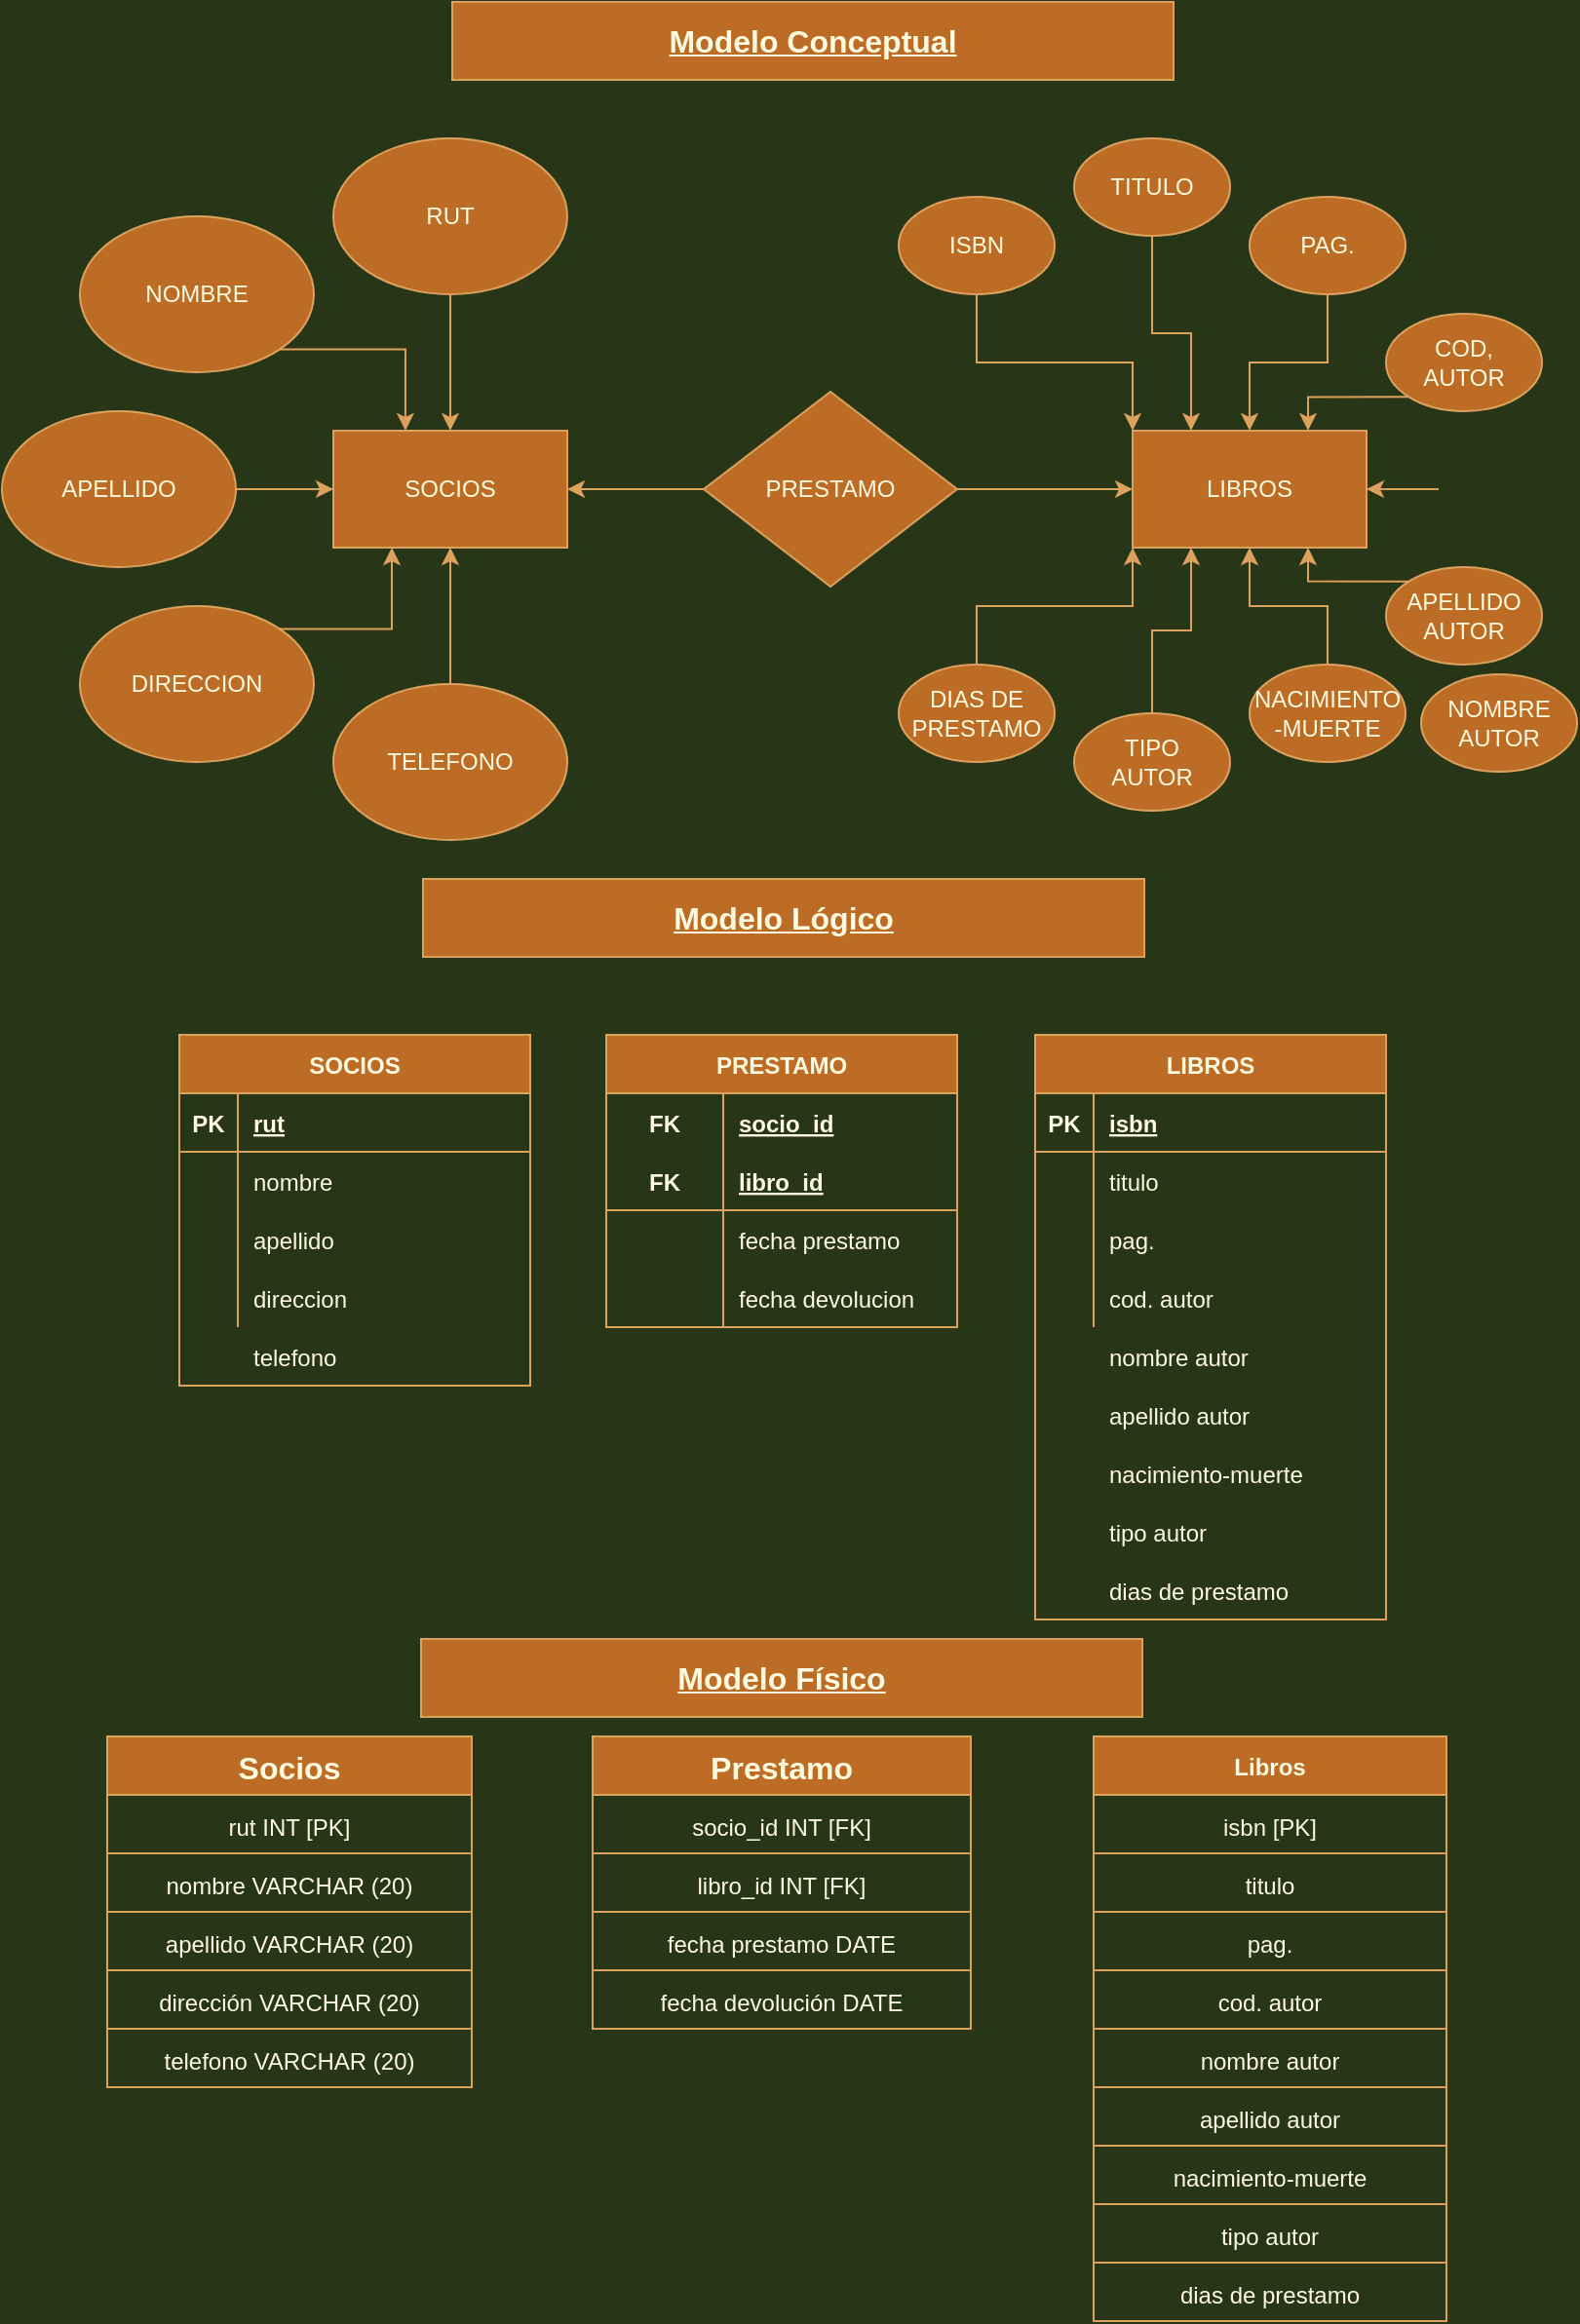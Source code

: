 <mxfile version="15.8.3" type="github">
  <diagram id="FJtjdhcb9I0YTukmpdqE" name="Page-1">
    <mxGraphModel dx="1422" dy="762" grid="1" gridSize="10" guides="1" tooltips="1" connect="1" arrows="1" fold="1" page="1" pageScale="1" pageWidth="827" pageHeight="1169" background="#283618" math="0" shadow="0">
      <root>
        <mxCell id="0" />
        <mxCell id="1" parent="0" />
        <mxCell id="qmQzREKrK3I-n9Kcykth-1" value="SOCIOS" style="rounded=0;whiteSpace=wrap;html=1;fillColor=#BC6C25;strokeColor=#DDA15E;fontColor=#FEFAE0;" parent="1" vertex="1">
          <mxGeometry x="189" y="230" width="120" height="60" as="geometry" />
        </mxCell>
        <mxCell id="qmQzREKrK3I-n9Kcykth-2" value="LIBROS" style="rounded=0;whiteSpace=wrap;html=1;fillColor=#BC6C25;strokeColor=#DDA15E;fontColor=#FEFAE0;" parent="1" vertex="1">
          <mxGeometry x="599" y="230" width="120" height="60" as="geometry" />
        </mxCell>
        <mxCell id="qmQzREKrK3I-n9Kcykth-11" value="" style="edgeStyle=orthogonalEdgeStyle;rounded=0;orthogonalLoop=1;jettySize=auto;html=1;strokeColor=#DDA15E;fontColor=#FEFAE0;labelBackgroundColor=#283618;" parent="1" source="qmQzREKrK3I-n9Kcykth-6" target="qmQzREKrK3I-n9Kcykth-1" edge="1">
          <mxGeometry relative="1" as="geometry" />
        </mxCell>
        <mxCell id="qmQzREKrK3I-n9Kcykth-6" value="RUT" style="ellipse;whiteSpace=wrap;html=1;fillColor=#BC6C25;strokeColor=#DDA15E;fontColor=#FEFAE0;" parent="1" vertex="1">
          <mxGeometry x="189" y="80" width="120" height="80" as="geometry" />
        </mxCell>
        <mxCell id="qmQzREKrK3I-n9Kcykth-21" style="edgeStyle=orthogonalEdgeStyle;rounded=0;orthogonalLoop=1;jettySize=auto;html=1;exitX=1;exitY=1;exitDx=0;exitDy=0;entryX=0.308;entryY=0;entryDx=0;entryDy=0;entryPerimeter=0;strokeColor=#DDA15E;fontColor=#FEFAE0;labelBackgroundColor=#283618;" parent="1" source="qmQzREKrK3I-n9Kcykth-7" target="qmQzREKrK3I-n9Kcykth-1" edge="1">
          <mxGeometry relative="1" as="geometry" />
        </mxCell>
        <mxCell id="qmQzREKrK3I-n9Kcykth-7" value="NOMBRE" style="ellipse;whiteSpace=wrap;html=1;fillColor=#BC6C25;strokeColor=#DDA15E;fontColor=#FEFAE0;" parent="1" vertex="1">
          <mxGeometry x="59" y="120" width="120" height="80" as="geometry" />
        </mxCell>
        <mxCell id="qmQzREKrK3I-n9Kcykth-12" value="" style="edgeStyle=orthogonalEdgeStyle;rounded=0;orthogonalLoop=1;jettySize=auto;html=1;strokeColor=#DDA15E;fontColor=#FEFAE0;labelBackgroundColor=#283618;" parent="1" source="qmQzREKrK3I-n9Kcykth-8" target="qmQzREKrK3I-n9Kcykth-1" edge="1">
          <mxGeometry relative="1" as="geometry" />
        </mxCell>
        <mxCell id="qmQzREKrK3I-n9Kcykth-8" value="APELLIDO" style="ellipse;whiteSpace=wrap;html=1;fillColor=#BC6C25;strokeColor=#DDA15E;fontColor=#FEFAE0;" parent="1" vertex="1">
          <mxGeometry x="19" y="220" width="120" height="80" as="geometry" />
        </mxCell>
        <mxCell id="qmQzREKrK3I-n9Kcykth-20" style="edgeStyle=orthogonalEdgeStyle;rounded=0;orthogonalLoop=1;jettySize=auto;html=1;exitX=0;exitY=1;exitDx=0;exitDy=0;entryX=0.25;entryY=1;entryDx=0;entryDy=0;strokeColor=#DDA15E;fontColor=#FEFAE0;labelBackgroundColor=#283618;" parent="1" source="qmQzREKrK3I-n9Kcykth-9" target="qmQzREKrK3I-n9Kcykth-1" edge="1">
          <mxGeometry relative="1" as="geometry" />
        </mxCell>
        <mxCell id="qmQzREKrK3I-n9Kcykth-9" value="DIRECCION" style="ellipse;whiteSpace=wrap;html=1;direction=west;fillColor=#BC6C25;strokeColor=#DDA15E;fontColor=#FEFAE0;" parent="1" vertex="1">
          <mxGeometry x="59" y="320" width="120" height="80" as="geometry" />
        </mxCell>
        <mxCell id="qmQzREKrK3I-n9Kcykth-13" value="" style="edgeStyle=orthogonalEdgeStyle;rounded=0;orthogonalLoop=1;jettySize=auto;html=1;strokeColor=#DDA15E;fontColor=#FEFAE0;labelBackgroundColor=#283618;" parent="1" source="qmQzREKrK3I-n9Kcykth-10" target="qmQzREKrK3I-n9Kcykth-1" edge="1">
          <mxGeometry relative="1" as="geometry" />
        </mxCell>
        <mxCell id="qmQzREKrK3I-n9Kcykth-10" value="TELEFONO" style="ellipse;whiteSpace=wrap;html=1;fillColor=#BC6C25;strokeColor=#DDA15E;fontColor=#FEFAE0;" parent="1" vertex="1">
          <mxGeometry x="189" y="360" width="120" height="80" as="geometry" />
        </mxCell>
        <mxCell id="qmQzREKrK3I-n9Kcykth-34" style="edgeStyle=orthogonalEdgeStyle;rounded=0;orthogonalLoop=1;jettySize=auto;html=1;startArrow=none;strokeColor=#DDA15E;fontColor=#FEFAE0;labelBackgroundColor=#283618;" parent="1" edge="1">
          <mxGeometry relative="1" as="geometry">
            <mxPoint x="379" y="260" as="sourcePoint" />
            <mxPoint x="309" y="260" as="targetPoint" />
          </mxGeometry>
        </mxCell>
        <mxCell id="qmQzREKrK3I-n9Kcykth-35" style="edgeStyle=orthogonalEdgeStyle;rounded=0;orthogonalLoop=1;jettySize=auto;html=1;exitX=1;exitY=0.5;exitDx=0;exitDy=0;entryX=0;entryY=0.5;entryDx=0;entryDy=0;strokeColor=#DDA15E;fontColor=#FEFAE0;labelBackgroundColor=#283618;" parent="1" source="qmQzREKrK3I-n9Kcykth-22" target="qmQzREKrK3I-n9Kcykth-2" edge="1">
          <mxGeometry relative="1" as="geometry" />
        </mxCell>
        <mxCell id="qmQzREKrK3I-n9Kcykth-22" value="&lt;span&gt;PRESTAMO&lt;/span&gt;" style="rhombus;whiteSpace=wrap;html=1;fillColor=#BC6C25;strokeColor=#DDA15E;fontColor=#FEFAE0;" parent="1" vertex="1">
          <mxGeometry x="379" y="210" width="130" height="100" as="geometry" />
        </mxCell>
        <mxCell id="qmQzREKrK3I-n9Kcykth-36" style="edgeStyle=orthogonalEdgeStyle;rounded=0;orthogonalLoop=1;jettySize=auto;html=1;exitX=0.5;exitY=1;exitDx=0;exitDy=0;entryX=0;entryY=0;entryDx=0;entryDy=0;strokeColor=#DDA15E;fontColor=#FEFAE0;labelBackgroundColor=#283618;" parent="1" source="qmQzREKrK3I-n9Kcykth-23" target="qmQzREKrK3I-n9Kcykth-2" edge="1">
          <mxGeometry relative="1" as="geometry" />
        </mxCell>
        <mxCell id="qmQzREKrK3I-n9Kcykth-23" value="ISBN" style="ellipse;whiteSpace=wrap;html=1;fillColor=#BC6C25;strokeColor=#DDA15E;fontColor=#FEFAE0;" parent="1" vertex="1">
          <mxGeometry x="479" y="110" width="80" height="50" as="geometry" />
        </mxCell>
        <mxCell id="qmQzREKrK3I-n9Kcykth-37" style="edgeStyle=orthogonalEdgeStyle;rounded=0;orthogonalLoop=1;jettySize=auto;html=1;exitX=0.5;exitY=1;exitDx=0;exitDy=0;entryX=0.25;entryY=0;entryDx=0;entryDy=0;strokeColor=#DDA15E;fontColor=#FEFAE0;labelBackgroundColor=#283618;" parent="1" source="qmQzREKrK3I-n9Kcykth-24" target="qmQzREKrK3I-n9Kcykth-2" edge="1">
          <mxGeometry relative="1" as="geometry" />
        </mxCell>
        <mxCell id="qmQzREKrK3I-n9Kcykth-24" value="TITULO" style="ellipse;whiteSpace=wrap;html=1;fillColor=#BC6C25;strokeColor=#DDA15E;fontColor=#FEFAE0;" parent="1" vertex="1">
          <mxGeometry x="569" y="80" width="80" height="50" as="geometry" />
        </mxCell>
        <mxCell id="qmQzREKrK3I-n9Kcykth-38" style="edgeStyle=orthogonalEdgeStyle;rounded=0;orthogonalLoop=1;jettySize=auto;html=1;exitX=0.5;exitY=1;exitDx=0;exitDy=0;entryX=0.5;entryY=0;entryDx=0;entryDy=0;strokeColor=#DDA15E;fontColor=#FEFAE0;labelBackgroundColor=#283618;" parent="1" source="qmQzREKrK3I-n9Kcykth-26" target="qmQzREKrK3I-n9Kcykth-2" edge="1">
          <mxGeometry relative="1" as="geometry" />
        </mxCell>
        <mxCell id="qmQzREKrK3I-n9Kcykth-26" value="PAG." style="ellipse;whiteSpace=wrap;html=1;fillColor=#BC6C25;strokeColor=#DDA15E;fontColor=#FEFAE0;" parent="1" vertex="1">
          <mxGeometry x="659" y="110" width="80" height="50" as="geometry" />
        </mxCell>
        <mxCell id="qmQzREKrK3I-n9Kcykth-39" style="edgeStyle=orthogonalEdgeStyle;rounded=0;orthogonalLoop=1;jettySize=auto;html=1;exitX=0;exitY=1;exitDx=0;exitDy=0;entryX=0.75;entryY=0;entryDx=0;entryDy=0;strokeColor=#DDA15E;fontColor=#FEFAE0;labelBackgroundColor=#283618;" parent="1" source="qmQzREKrK3I-n9Kcykth-27" target="qmQzREKrK3I-n9Kcykth-2" edge="1">
          <mxGeometry relative="1" as="geometry">
            <Array as="points">
              <mxPoint x="689" y="213" />
            </Array>
          </mxGeometry>
        </mxCell>
        <mxCell id="qmQzREKrK3I-n9Kcykth-27" value="COD,&lt;br&gt;AUTOR" style="ellipse;whiteSpace=wrap;html=1;fillColor=#BC6C25;strokeColor=#DDA15E;fontColor=#FEFAE0;" parent="1" vertex="1">
          <mxGeometry x="729" y="170" width="80" height="50" as="geometry" />
        </mxCell>
        <mxCell id="qmQzREKrK3I-n9Kcykth-40" style="edgeStyle=orthogonalEdgeStyle;rounded=0;orthogonalLoop=1;jettySize=auto;html=1;exitX=0;exitY=0.5;exitDx=0;exitDy=0;entryX=1;entryY=0.5;entryDx=0;entryDy=0;strokeColor=#DDA15E;fontColor=#FEFAE0;labelBackgroundColor=#283618;" parent="1" target="qmQzREKrK3I-n9Kcykth-2" edge="1">
          <mxGeometry relative="1" as="geometry">
            <mxPoint x="756" y="260" as="sourcePoint" />
          </mxGeometry>
        </mxCell>
        <mxCell id="qmQzREKrK3I-n9Kcykth-28" value="NOMBRE&lt;br&gt;AUTOR" style="ellipse;whiteSpace=wrap;html=1;fillColor=#BC6C25;strokeColor=#DDA15E;fontColor=#FEFAE0;" parent="1" vertex="1">
          <mxGeometry x="747" y="355" width="80" height="50" as="geometry" />
        </mxCell>
        <mxCell id="qmQzREKrK3I-n9Kcykth-42" style="edgeStyle=orthogonalEdgeStyle;rounded=0;orthogonalLoop=1;jettySize=auto;html=1;exitX=0;exitY=0;exitDx=0;exitDy=0;entryX=0.75;entryY=1;entryDx=0;entryDy=0;strokeColor=#DDA15E;fontColor=#FEFAE0;labelBackgroundColor=#283618;" parent="1" source="qmQzREKrK3I-n9Kcykth-29" target="qmQzREKrK3I-n9Kcykth-2" edge="1">
          <mxGeometry relative="1" as="geometry">
            <Array as="points">
              <mxPoint x="689" y="307" />
            </Array>
          </mxGeometry>
        </mxCell>
        <mxCell id="qmQzREKrK3I-n9Kcykth-29" value="APELLIDO&lt;br&gt;AUTOR" style="ellipse;whiteSpace=wrap;html=1;fillColor=#BC6C25;strokeColor=#DDA15E;fontColor=#FEFAE0;" parent="1" vertex="1">
          <mxGeometry x="729" y="300" width="80" height="50" as="geometry" />
        </mxCell>
        <mxCell id="qmQzREKrK3I-n9Kcykth-43" style="edgeStyle=orthogonalEdgeStyle;rounded=0;orthogonalLoop=1;jettySize=auto;html=1;exitX=0.5;exitY=0;exitDx=0;exitDy=0;entryX=0.5;entryY=1;entryDx=0;entryDy=0;strokeColor=#DDA15E;fontColor=#FEFAE0;labelBackgroundColor=#283618;" parent="1" source="qmQzREKrK3I-n9Kcykth-30" target="qmQzREKrK3I-n9Kcykth-2" edge="1">
          <mxGeometry relative="1" as="geometry" />
        </mxCell>
        <mxCell id="qmQzREKrK3I-n9Kcykth-30" value="NACIMIENTO&lt;br&gt;-MUERTE" style="ellipse;whiteSpace=wrap;html=1;fillColor=#BC6C25;strokeColor=#DDA15E;fontColor=#FEFAE0;" parent="1" vertex="1">
          <mxGeometry x="659" y="350" width="80" height="50" as="geometry" />
        </mxCell>
        <mxCell id="qmQzREKrK3I-n9Kcykth-44" value="" style="edgeStyle=orthogonalEdgeStyle;rounded=0;orthogonalLoop=1;jettySize=auto;html=1;entryX=0.25;entryY=1;entryDx=0;entryDy=0;strokeColor=#DDA15E;fontColor=#FEFAE0;labelBackgroundColor=#283618;" parent="1" source="qmQzREKrK3I-n9Kcykth-31" target="qmQzREKrK3I-n9Kcykth-2" edge="1">
          <mxGeometry relative="1" as="geometry" />
        </mxCell>
        <mxCell id="qmQzREKrK3I-n9Kcykth-31" value="TIPO&lt;br&gt;AUTOR" style="ellipse;whiteSpace=wrap;html=1;fillColor=#BC6C25;strokeColor=#DDA15E;fontColor=#FEFAE0;" parent="1" vertex="1">
          <mxGeometry x="569" y="375" width="80" height="50" as="geometry" />
        </mxCell>
        <mxCell id="qmQzREKrK3I-n9Kcykth-45" style="edgeStyle=orthogonalEdgeStyle;rounded=0;orthogonalLoop=1;jettySize=auto;html=1;exitX=0.5;exitY=0;exitDx=0;exitDy=0;entryX=0;entryY=1;entryDx=0;entryDy=0;strokeColor=#DDA15E;fontColor=#FEFAE0;labelBackgroundColor=#283618;" parent="1" source="qmQzREKrK3I-n9Kcykth-33" target="qmQzREKrK3I-n9Kcykth-2" edge="1">
          <mxGeometry relative="1" as="geometry" />
        </mxCell>
        <mxCell id="qmQzREKrK3I-n9Kcykth-33" value="DIAS DE&lt;br&gt;PRESTAMO" style="ellipse;whiteSpace=wrap;html=1;fillColor=#BC6C25;strokeColor=#DDA15E;fontColor=#FEFAE0;" parent="1" vertex="1">
          <mxGeometry x="479" y="350" width="80" height="50" as="geometry" />
        </mxCell>
        <mxCell id="f9zx895R5EjnribIz-B3-3" value="SOCIOS" style="shape=table;startSize=30;container=1;collapsible=1;childLayout=tableLayout;fixedRows=1;rowLines=0;fontStyle=1;align=center;resizeLast=1;fillColor=#BC6C25;strokeColor=#DDA15E;fontColor=#FEFAE0;" parent="1" vertex="1">
          <mxGeometry x="110" y="540" width="180" height="180" as="geometry">
            <mxRectangle x="110" y="690" width="80" height="30" as="alternateBounds" />
          </mxGeometry>
        </mxCell>
        <mxCell id="f9zx895R5EjnribIz-B3-4" value="" style="shape=partialRectangle;collapsible=0;dropTarget=0;pointerEvents=0;fillColor=none;top=0;left=0;bottom=1;right=0;points=[[0,0.5],[1,0.5]];portConstraint=eastwest;strokeColor=#DDA15E;fontColor=#FEFAE0;" parent="f9zx895R5EjnribIz-B3-3" vertex="1">
          <mxGeometry y="30" width="180" height="30" as="geometry" />
        </mxCell>
        <mxCell id="f9zx895R5EjnribIz-B3-5" value="PK" style="shape=partialRectangle;connectable=0;fillColor=none;top=0;left=0;bottom=0;right=0;fontStyle=1;overflow=hidden;strokeColor=#DDA15E;fontColor=#FEFAE0;" parent="f9zx895R5EjnribIz-B3-4" vertex="1">
          <mxGeometry width="30" height="30" as="geometry">
            <mxRectangle width="30" height="30" as="alternateBounds" />
          </mxGeometry>
        </mxCell>
        <mxCell id="f9zx895R5EjnribIz-B3-6" value="rut" style="shape=partialRectangle;connectable=0;fillColor=none;top=0;left=0;bottom=0;right=0;align=left;spacingLeft=6;fontStyle=5;overflow=hidden;strokeColor=#DDA15E;fontColor=#FEFAE0;" parent="f9zx895R5EjnribIz-B3-4" vertex="1">
          <mxGeometry x="30" width="150" height="30" as="geometry">
            <mxRectangle width="150" height="30" as="alternateBounds" />
          </mxGeometry>
        </mxCell>
        <mxCell id="f9zx895R5EjnribIz-B3-7" value="" style="shape=partialRectangle;collapsible=0;dropTarget=0;pointerEvents=0;fillColor=none;top=0;left=0;bottom=0;right=0;points=[[0,0.5],[1,0.5]];portConstraint=eastwest;strokeColor=#DDA15E;fontColor=#FEFAE0;" parent="f9zx895R5EjnribIz-B3-3" vertex="1">
          <mxGeometry y="60" width="180" height="30" as="geometry" />
        </mxCell>
        <mxCell id="f9zx895R5EjnribIz-B3-8" value="" style="shape=partialRectangle;connectable=0;fillColor=none;top=0;left=0;bottom=0;right=0;editable=1;overflow=hidden;strokeColor=#DDA15E;fontColor=#FEFAE0;" parent="f9zx895R5EjnribIz-B3-7" vertex="1">
          <mxGeometry width="30" height="30" as="geometry">
            <mxRectangle width="30" height="30" as="alternateBounds" />
          </mxGeometry>
        </mxCell>
        <mxCell id="f9zx895R5EjnribIz-B3-9" value="nombre" style="shape=partialRectangle;connectable=0;fillColor=none;top=0;left=0;bottom=0;right=0;align=left;spacingLeft=6;overflow=hidden;strokeColor=#DDA15E;fontColor=#FEFAE0;" parent="f9zx895R5EjnribIz-B3-7" vertex="1">
          <mxGeometry x="30" width="150" height="30" as="geometry">
            <mxRectangle width="150" height="30" as="alternateBounds" />
          </mxGeometry>
        </mxCell>
        <mxCell id="f9zx895R5EjnribIz-B3-10" value="" style="shape=partialRectangle;collapsible=0;dropTarget=0;pointerEvents=0;fillColor=none;top=0;left=0;bottom=0;right=0;points=[[0,0.5],[1,0.5]];portConstraint=eastwest;strokeColor=#DDA15E;fontColor=#FEFAE0;" parent="f9zx895R5EjnribIz-B3-3" vertex="1">
          <mxGeometry y="90" width="180" height="30" as="geometry" />
        </mxCell>
        <mxCell id="f9zx895R5EjnribIz-B3-11" value="" style="shape=partialRectangle;connectable=0;fillColor=none;top=0;left=0;bottom=0;right=0;editable=1;overflow=hidden;strokeColor=#DDA15E;fontColor=#FEFAE0;" parent="f9zx895R5EjnribIz-B3-10" vertex="1">
          <mxGeometry width="30" height="30" as="geometry">
            <mxRectangle width="30" height="30" as="alternateBounds" />
          </mxGeometry>
        </mxCell>
        <mxCell id="f9zx895R5EjnribIz-B3-12" value="apellido" style="shape=partialRectangle;connectable=0;fillColor=none;top=0;left=0;bottom=0;right=0;align=left;spacingLeft=6;overflow=hidden;strokeColor=#DDA15E;fontColor=#FEFAE0;" parent="f9zx895R5EjnribIz-B3-10" vertex="1">
          <mxGeometry x="30" width="150" height="30" as="geometry">
            <mxRectangle width="150" height="30" as="alternateBounds" />
          </mxGeometry>
        </mxCell>
        <mxCell id="f9zx895R5EjnribIz-B3-13" value="" style="shape=partialRectangle;collapsible=0;dropTarget=0;pointerEvents=0;fillColor=none;top=0;left=0;bottom=0;right=0;points=[[0,0.5],[1,0.5]];portConstraint=eastwest;strokeColor=#DDA15E;fontColor=#FEFAE0;" parent="f9zx895R5EjnribIz-B3-3" vertex="1">
          <mxGeometry y="120" width="180" height="30" as="geometry" />
        </mxCell>
        <mxCell id="f9zx895R5EjnribIz-B3-14" value="" style="shape=partialRectangle;connectable=0;fillColor=none;top=0;left=0;bottom=0;right=0;editable=1;overflow=hidden;strokeColor=#DDA15E;fontColor=#FEFAE0;" parent="f9zx895R5EjnribIz-B3-13" vertex="1">
          <mxGeometry width="30" height="30" as="geometry">
            <mxRectangle width="30" height="30" as="alternateBounds" />
          </mxGeometry>
        </mxCell>
        <mxCell id="f9zx895R5EjnribIz-B3-15" value="direccion" style="shape=partialRectangle;connectable=0;fillColor=none;top=0;left=0;bottom=0;right=0;align=left;spacingLeft=6;overflow=hidden;strokeColor=#DDA15E;fontColor=#FEFAE0;" parent="f9zx895R5EjnribIz-B3-13" vertex="1">
          <mxGeometry x="30" width="150" height="30" as="geometry">
            <mxRectangle width="150" height="30" as="alternateBounds" />
          </mxGeometry>
        </mxCell>
        <mxCell id="f9zx895R5EjnribIz-B3-16" value="PRESTAMO" style="shape=table;startSize=30;container=1;collapsible=1;childLayout=tableLayout;fixedRows=1;rowLines=0;fontStyle=1;align=center;resizeLast=1;fillColor=#BC6C25;strokeColor=#DDA15E;fontColor=#FEFAE0;" parent="1" vertex="1">
          <mxGeometry x="329" y="540" width="180" height="150" as="geometry" />
        </mxCell>
        <mxCell id="f9zx895R5EjnribIz-B3-17" value="" style="shape=partialRectangle;collapsible=0;dropTarget=0;pointerEvents=0;fillColor=none;top=0;left=0;bottom=0;right=0;points=[[0,0.5],[1,0.5]];portConstraint=eastwest;strokeColor=#DDA15E;fontColor=#FEFAE0;" parent="f9zx895R5EjnribIz-B3-16" vertex="1">
          <mxGeometry y="30" width="180" height="30" as="geometry" />
        </mxCell>
        <mxCell id="f9zx895R5EjnribIz-B3-18" value="FK" style="shape=partialRectangle;connectable=0;fillColor=none;top=0;left=0;bottom=0;right=0;fontStyle=1;overflow=hidden;strokeColor=#DDA15E;fontColor=#FEFAE0;" parent="f9zx895R5EjnribIz-B3-17" vertex="1">
          <mxGeometry width="60" height="30" as="geometry">
            <mxRectangle width="60" height="30" as="alternateBounds" />
          </mxGeometry>
        </mxCell>
        <mxCell id="f9zx895R5EjnribIz-B3-19" value="socio_id" style="shape=partialRectangle;connectable=0;fillColor=none;top=0;left=0;bottom=0;right=0;align=left;spacingLeft=6;fontStyle=5;overflow=hidden;strokeColor=#DDA15E;fontColor=#FEFAE0;" parent="f9zx895R5EjnribIz-B3-17" vertex="1">
          <mxGeometry x="60" width="120" height="30" as="geometry">
            <mxRectangle width="120" height="30" as="alternateBounds" />
          </mxGeometry>
        </mxCell>
        <mxCell id="f9zx895R5EjnribIz-B3-20" value="" style="shape=partialRectangle;collapsible=0;dropTarget=0;pointerEvents=0;fillColor=none;top=0;left=0;bottom=1;right=0;points=[[0,0.5],[1,0.5]];portConstraint=eastwest;strokeColor=#DDA15E;fontColor=#FEFAE0;" parent="f9zx895R5EjnribIz-B3-16" vertex="1">
          <mxGeometry y="60" width="180" height="30" as="geometry" />
        </mxCell>
        <mxCell id="f9zx895R5EjnribIz-B3-21" value="FK" style="shape=partialRectangle;connectable=0;fillColor=none;top=0;left=0;bottom=0;right=0;fontStyle=1;overflow=hidden;strokeColor=#DDA15E;fontColor=#FEFAE0;" parent="f9zx895R5EjnribIz-B3-20" vertex="1">
          <mxGeometry width="60" height="30" as="geometry">
            <mxRectangle width="60" height="30" as="alternateBounds" />
          </mxGeometry>
        </mxCell>
        <mxCell id="f9zx895R5EjnribIz-B3-22" value="libro_id" style="shape=partialRectangle;connectable=0;fillColor=none;top=0;left=0;bottom=0;right=0;align=left;spacingLeft=6;fontStyle=5;overflow=hidden;strokeColor=#DDA15E;fontColor=#FEFAE0;" parent="f9zx895R5EjnribIz-B3-20" vertex="1">
          <mxGeometry x="60" width="120" height="30" as="geometry">
            <mxRectangle width="120" height="30" as="alternateBounds" />
          </mxGeometry>
        </mxCell>
        <mxCell id="f9zx895R5EjnribIz-B3-23" value="" style="shape=partialRectangle;collapsible=0;dropTarget=0;pointerEvents=0;fillColor=none;top=0;left=0;bottom=0;right=0;points=[[0,0.5],[1,0.5]];portConstraint=eastwest;strokeColor=#DDA15E;fontColor=#FEFAE0;" parent="f9zx895R5EjnribIz-B3-16" vertex="1">
          <mxGeometry y="90" width="180" height="30" as="geometry" />
        </mxCell>
        <mxCell id="f9zx895R5EjnribIz-B3-24" value="" style="shape=partialRectangle;connectable=0;fillColor=none;top=0;left=0;bottom=0;right=0;editable=1;overflow=hidden;strokeColor=#DDA15E;fontColor=#FEFAE0;" parent="f9zx895R5EjnribIz-B3-23" vertex="1">
          <mxGeometry width="60" height="30" as="geometry">
            <mxRectangle width="60" height="30" as="alternateBounds" />
          </mxGeometry>
        </mxCell>
        <mxCell id="f9zx895R5EjnribIz-B3-25" value="fecha prestamo" style="shape=partialRectangle;connectable=0;fillColor=none;top=0;left=0;bottom=0;right=0;align=left;spacingLeft=6;overflow=hidden;strokeColor=#DDA15E;fontColor=#FEFAE0;" parent="f9zx895R5EjnribIz-B3-23" vertex="1">
          <mxGeometry x="60" width="120" height="30" as="geometry">
            <mxRectangle width="120" height="30" as="alternateBounds" />
          </mxGeometry>
        </mxCell>
        <mxCell id="f9zx895R5EjnribIz-B3-26" value="" style="shape=partialRectangle;collapsible=0;dropTarget=0;pointerEvents=0;fillColor=none;top=0;left=0;bottom=0;right=0;points=[[0,0.5],[1,0.5]];portConstraint=eastwest;strokeColor=#DDA15E;fontColor=#FEFAE0;" parent="f9zx895R5EjnribIz-B3-16" vertex="1">
          <mxGeometry y="120" width="180" height="30" as="geometry" />
        </mxCell>
        <mxCell id="f9zx895R5EjnribIz-B3-27" value="" style="shape=partialRectangle;connectable=0;fillColor=none;top=0;left=0;bottom=0;right=0;editable=1;overflow=hidden;strokeColor=#DDA15E;fontColor=#FEFAE0;" parent="f9zx895R5EjnribIz-B3-26" vertex="1">
          <mxGeometry width="60" height="30" as="geometry">
            <mxRectangle width="60" height="30" as="alternateBounds" />
          </mxGeometry>
        </mxCell>
        <mxCell id="f9zx895R5EjnribIz-B3-28" value="fecha devolucion" style="shape=partialRectangle;connectable=0;fillColor=none;top=0;left=0;bottom=0;right=0;align=left;spacingLeft=6;overflow=hidden;strokeColor=#DDA15E;fontColor=#FEFAE0;" parent="f9zx895R5EjnribIz-B3-26" vertex="1">
          <mxGeometry x="60" width="120" height="30" as="geometry">
            <mxRectangle width="120" height="30" as="alternateBounds" />
          </mxGeometry>
        </mxCell>
        <mxCell id="f9zx895R5EjnribIz-B3-29" value="LIBROS" style="shape=table;startSize=30;container=1;collapsible=1;childLayout=tableLayout;fixedRows=1;rowLines=0;fontStyle=1;align=center;resizeLast=1;fillColor=#BC6C25;strokeColor=#DDA15E;fontColor=#FEFAE0;" parent="1" vertex="1">
          <mxGeometry x="549" y="540" width="180" height="300" as="geometry" />
        </mxCell>
        <mxCell id="f9zx895R5EjnribIz-B3-30" value="" style="shape=partialRectangle;collapsible=0;dropTarget=0;pointerEvents=0;fillColor=none;top=0;left=0;bottom=1;right=0;points=[[0,0.5],[1,0.5]];portConstraint=eastwest;strokeColor=#DDA15E;fontColor=#FEFAE0;" parent="f9zx895R5EjnribIz-B3-29" vertex="1">
          <mxGeometry y="30" width="180" height="30" as="geometry" />
        </mxCell>
        <mxCell id="f9zx895R5EjnribIz-B3-31" value="PK" style="shape=partialRectangle;connectable=0;fillColor=none;top=0;left=0;bottom=0;right=0;fontStyle=1;overflow=hidden;strokeColor=#DDA15E;fontColor=#FEFAE0;" parent="f9zx895R5EjnribIz-B3-30" vertex="1">
          <mxGeometry width="30" height="30" as="geometry">
            <mxRectangle width="30" height="30" as="alternateBounds" />
          </mxGeometry>
        </mxCell>
        <mxCell id="f9zx895R5EjnribIz-B3-32" value="isbn" style="shape=partialRectangle;connectable=0;fillColor=none;top=0;left=0;bottom=0;right=0;align=left;spacingLeft=6;fontStyle=5;overflow=hidden;strokeColor=#DDA15E;fontColor=#FEFAE0;" parent="f9zx895R5EjnribIz-B3-30" vertex="1">
          <mxGeometry x="30" width="150" height="30" as="geometry">
            <mxRectangle width="150" height="30" as="alternateBounds" />
          </mxGeometry>
        </mxCell>
        <mxCell id="f9zx895R5EjnribIz-B3-33" value="" style="shape=partialRectangle;collapsible=0;dropTarget=0;pointerEvents=0;fillColor=none;top=0;left=0;bottom=0;right=0;points=[[0,0.5],[1,0.5]];portConstraint=eastwest;strokeColor=#DDA15E;fontColor=#FEFAE0;" parent="f9zx895R5EjnribIz-B3-29" vertex="1">
          <mxGeometry y="60" width="180" height="30" as="geometry" />
        </mxCell>
        <mxCell id="f9zx895R5EjnribIz-B3-34" value="" style="shape=partialRectangle;connectable=0;fillColor=none;top=0;left=0;bottom=0;right=0;editable=1;overflow=hidden;strokeColor=#DDA15E;fontColor=#FEFAE0;" parent="f9zx895R5EjnribIz-B3-33" vertex="1">
          <mxGeometry width="30" height="30" as="geometry">
            <mxRectangle width="30" height="30" as="alternateBounds" />
          </mxGeometry>
        </mxCell>
        <mxCell id="f9zx895R5EjnribIz-B3-35" value="titulo" style="shape=partialRectangle;connectable=0;fillColor=none;top=0;left=0;bottom=0;right=0;align=left;spacingLeft=6;overflow=hidden;strokeColor=#DDA15E;fontColor=#FEFAE0;" parent="f9zx895R5EjnribIz-B3-33" vertex="1">
          <mxGeometry x="30" width="150" height="30" as="geometry">
            <mxRectangle width="150" height="30" as="alternateBounds" />
          </mxGeometry>
        </mxCell>
        <mxCell id="f9zx895R5EjnribIz-B3-36" value="" style="shape=partialRectangle;collapsible=0;dropTarget=0;pointerEvents=0;fillColor=none;top=0;left=0;bottom=0;right=0;points=[[0,0.5],[1,0.5]];portConstraint=eastwest;strokeColor=#DDA15E;fontColor=#FEFAE0;" parent="f9zx895R5EjnribIz-B3-29" vertex="1">
          <mxGeometry y="90" width="180" height="30" as="geometry" />
        </mxCell>
        <mxCell id="f9zx895R5EjnribIz-B3-37" value="" style="shape=partialRectangle;connectable=0;fillColor=none;top=0;left=0;bottom=0;right=0;editable=1;overflow=hidden;strokeColor=#DDA15E;fontColor=#FEFAE0;" parent="f9zx895R5EjnribIz-B3-36" vertex="1">
          <mxGeometry width="30" height="30" as="geometry">
            <mxRectangle width="30" height="30" as="alternateBounds" />
          </mxGeometry>
        </mxCell>
        <mxCell id="f9zx895R5EjnribIz-B3-38" value="pag." style="shape=partialRectangle;connectable=0;fillColor=none;top=0;left=0;bottom=0;right=0;align=left;spacingLeft=6;overflow=hidden;strokeColor=#DDA15E;fontColor=#FEFAE0;" parent="f9zx895R5EjnribIz-B3-36" vertex="1">
          <mxGeometry x="30" width="150" height="30" as="geometry">
            <mxRectangle width="150" height="30" as="alternateBounds" />
          </mxGeometry>
        </mxCell>
        <mxCell id="f9zx895R5EjnribIz-B3-39" value="" style="shape=partialRectangle;collapsible=0;dropTarget=0;pointerEvents=0;fillColor=none;top=0;left=0;bottom=0;right=0;points=[[0,0.5],[1,0.5]];portConstraint=eastwest;strokeColor=#DDA15E;fontColor=#FEFAE0;" parent="f9zx895R5EjnribIz-B3-29" vertex="1">
          <mxGeometry y="120" width="180" height="30" as="geometry" />
        </mxCell>
        <mxCell id="f9zx895R5EjnribIz-B3-40" value="" style="shape=partialRectangle;connectable=0;fillColor=none;top=0;left=0;bottom=0;right=0;editable=1;overflow=hidden;strokeColor=#DDA15E;fontColor=#FEFAE0;" parent="f9zx895R5EjnribIz-B3-39" vertex="1">
          <mxGeometry width="30" height="30" as="geometry">
            <mxRectangle width="30" height="30" as="alternateBounds" />
          </mxGeometry>
        </mxCell>
        <mxCell id="f9zx895R5EjnribIz-B3-41" value="cod. autor" style="shape=partialRectangle;connectable=0;fillColor=none;top=0;left=0;bottom=0;right=0;align=left;spacingLeft=6;overflow=hidden;strokeColor=#DDA15E;fontColor=#FEFAE0;" parent="f9zx895R5EjnribIz-B3-39" vertex="1">
          <mxGeometry x="30" width="150" height="30" as="geometry">
            <mxRectangle width="150" height="30" as="alternateBounds" />
          </mxGeometry>
        </mxCell>
        <mxCell id="f9zx895R5EjnribIz-B3-42" value="telefono" style="shape=partialRectangle;connectable=0;fillColor=none;top=0;left=0;bottom=0;right=0;align=left;spacingLeft=6;overflow=hidden;strokeColor=#DDA15E;fontColor=#FEFAE0;" parent="1" vertex="1">
          <mxGeometry x="140" y="690" width="150" height="30" as="geometry">
            <mxRectangle width="150" height="30" as="alternateBounds" />
          </mxGeometry>
        </mxCell>
        <mxCell id="f9zx895R5EjnribIz-B3-43" value="nombre autor" style="shape=partialRectangle;connectable=0;fillColor=none;top=0;left=0;bottom=0;right=0;align=left;spacingLeft=6;overflow=hidden;strokeColor=#DDA15E;fontColor=#FEFAE0;" parent="1" vertex="1">
          <mxGeometry x="579" y="690" width="150" height="30" as="geometry">
            <mxRectangle width="150" height="30" as="alternateBounds" />
          </mxGeometry>
        </mxCell>
        <mxCell id="f9zx895R5EjnribIz-B3-44" value="apellido autor" style="shape=partialRectangle;connectable=0;fillColor=none;top=0;left=0;bottom=0;right=0;align=left;spacingLeft=6;overflow=hidden;strokeColor=#DDA15E;fontColor=#FEFAE0;" parent="1" vertex="1">
          <mxGeometry x="579" y="720" width="150" height="30" as="geometry">
            <mxRectangle width="150" height="30" as="alternateBounds" />
          </mxGeometry>
        </mxCell>
        <mxCell id="f9zx895R5EjnribIz-B3-45" value="nacimiento-muerte" style="shape=partialRectangle;connectable=0;fillColor=none;top=0;left=0;bottom=0;right=0;align=left;spacingLeft=6;overflow=hidden;strokeColor=#DDA15E;fontColor=#FEFAE0;" parent="1" vertex="1">
          <mxGeometry x="579" y="750" width="150" height="30" as="geometry">
            <mxRectangle width="150" height="30" as="alternateBounds" />
          </mxGeometry>
        </mxCell>
        <mxCell id="f9zx895R5EjnribIz-B3-46" value="tipo autor" style="shape=partialRectangle;connectable=0;fillColor=none;top=0;left=0;bottom=0;right=0;align=left;spacingLeft=6;overflow=hidden;strokeColor=#DDA15E;fontColor=#FEFAE0;" parent="1" vertex="1">
          <mxGeometry x="579" y="780" width="150" height="30" as="geometry">
            <mxRectangle width="150" height="30" as="alternateBounds" />
          </mxGeometry>
        </mxCell>
        <mxCell id="f9zx895R5EjnribIz-B3-47" value="dias de prestamo" style="shape=partialRectangle;connectable=0;fillColor=none;top=0;left=0;bottom=0;right=0;align=left;spacingLeft=6;overflow=hidden;strokeColor=#DDA15E;fontColor=#FEFAE0;" parent="1" vertex="1">
          <mxGeometry x="579" y="810" width="150" height="30" as="geometry">
            <mxRectangle width="150" height="30" as="alternateBounds" />
          </mxGeometry>
        </mxCell>
        <mxCell id="3dea8VnLAmp8_QRQv9B9-1" value="Modelo Conceptual" style="text;html=1;strokeColor=#DDA15E;fillColor=#BC6C25;align=center;verticalAlign=middle;whiteSpace=wrap;rounded=0;fontSize=16;fontStyle=5;fontColor=#FEFAE0;" vertex="1" parent="1">
          <mxGeometry x="250" y="10" width="370" height="40" as="geometry" />
        </mxCell>
        <mxCell id="3dea8VnLAmp8_QRQv9B9-2" value="Modelo Lógico" style="text;html=1;strokeColor=#DDA15E;fillColor=#BC6C25;align=center;verticalAlign=middle;whiteSpace=wrap;rounded=0;fontSize=16;fontStyle=5;fontColor=#FEFAE0;" vertex="1" parent="1">
          <mxGeometry x="235" y="460" width="370" height="40" as="geometry" />
        </mxCell>
        <mxCell id="3dea8VnLAmp8_QRQv9B9-3" value="Modelo Físico" style="text;html=1;strokeColor=#DDA15E;fillColor=#BC6C25;align=center;verticalAlign=middle;whiteSpace=wrap;rounded=0;fontSize=16;fontStyle=5;fontColor=#FEFAE0;" vertex="1" parent="1">
          <mxGeometry x="234" y="850" width="370" height="40" as="geometry" />
        </mxCell>
        <mxCell id="3dea8VnLAmp8_QRQv9B9-41" value="Socios" style="shape=table;startSize=30;container=1;collapsible=0;childLayout=tableLayout;fixedRows=1;rowLines=0;fontStyle=1;align=center;pointerEvents=1;fontSize=16;fillColor=#BC6C25;strokeColor=#DDA15E;fontColor=#FEFAE0;" vertex="1" parent="1">
          <mxGeometry x="73" y="900" width="187" height="180" as="geometry" />
        </mxCell>
        <mxCell id="3dea8VnLAmp8_QRQv9B9-89" style="shape=partialRectangle;html=1;whiteSpace=wrap;collapsible=0;dropTarget=0;pointerEvents=1;fillColor=none;top=0;left=0;bottom=1;right=0;points=[[0,0.5],[1,0.5]];portConstraint=eastwest;fontSize=16;strokeColor=#DDA15E;fontColor=#FEFAE0;" vertex="1" parent="3dea8VnLAmp8_QRQv9B9-41">
          <mxGeometry y="30" width="187" height="30" as="geometry" />
        </mxCell>
        <mxCell id="3dea8VnLAmp8_QRQv9B9-90" value="&lt;span style=&quot;font-size: 12px ; text-align: left&quot;&gt;rut INT [PK]&lt;/span&gt;" style="shape=partialRectangle;html=1;whiteSpace=wrap;connectable=0;fillColor=none;top=0;left=0;bottom=0;right=0;overflow=hidden;pointerEvents=1;fontSize=16;strokeColor=#DDA15E;fontColor=#FEFAE0;" vertex="1" parent="3dea8VnLAmp8_QRQv9B9-89">
          <mxGeometry width="187" height="30" as="geometry">
            <mxRectangle width="187" height="30" as="alternateBounds" />
          </mxGeometry>
        </mxCell>
        <mxCell id="3dea8VnLAmp8_QRQv9B9-82" style="shape=partialRectangle;html=1;whiteSpace=wrap;collapsible=0;dropTarget=0;pointerEvents=1;fillColor=none;top=0;left=0;bottom=1;right=0;points=[[0,0.5],[1,0.5]];portConstraint=eastwest;fontSize=16;strokeColor=#DDA15E;fontColor=#FEFAE0;" vertex="1" parent="3dea8VnLAmp8_QRQv9B9-41">
          <mxGeometry y="60" width="187" height="30" as="geometry" />
        </mxCell>
        <mxCell id="3dea8VnLAmp8_QRQv9B9-83" value="&lt;span style=&quot;font-size: 12px ; text-align: left&quot;&gt;nombre VARCHAR (20)&lt;/span&gt;" style="shape=partialRectangle;html=1;whiteSpace=wrap;connectable=0;fillColor=none;top=0;left=0;bottom=0;right=0;overflow=hidden;pointerEvents=1;fontSize=16;strokeColor=#DDA15E;fontColor=#FEFAE0;" vertex="1" parent="3dea8VnLAmp8_QRQv9B9-82">
          <mxGeometry width="187" height="30" as="geometry">
            <mxRectangle width="187" height="30" as="alternateBounds" />
          </mxGeometry>
        </mxCell>
        <mxCell id="3dea8VnLAmp8_QRQv9B9-51" style="shape=partialRectangle;html=1;whiteSpace=wrap;collapsible=0;dropTarget=0;pointerEvents=1;fillColor=none;top=0;left=0;bottom=1;right=0;points=[[0,0.5],[1,0.5]];portConstraint=eastwest;fontSize=16;strokeColor=#DDA15E;fontColor=#FEFAE0;" vertex="1" parent="3dea8VnLAmp8_QRQv9B9-41">
          <mxGeometry y="90" width="187" height="30" as="geometry" />
        </mxCell>
        <mxCell id="3dea8VnLAmp8_QRQv9B9-66" value="&lt;span style=&quot;font-size: 12px ; text-align: left&quot;&gt;apellido&amp;nbsp;&lt;/span&gt;&lt;span style=&quot;font-size: 12px ; text-align: left&quot;&gt;VARCHAR (20)&lt;/span&gt;" style="shape=partialRectangle;html=1;whiteSpace=wrap;connectable=0;fillColor=none;top=0;left=0;bottom=0;right=0;overflow=hidden;pointerEvents=1;fontSize=16;strokeColor=#DDA15E;fontColor=#FEFAE0;" vertex="1" parent="3dea8VnLAmp8_QRQv9B9-51">
          <mxGeometry width="187" height="30" as="geometry">
            <mxRectangle width="187" height="30" as="alternateBounds" />
          </mxGeometry>
        </mxCell>
        <mxCell id="3dea8VnLAmp8_QRQv9B9-42" value="" style="shape=partialRectangle;html=1;whiteSpace=wrap;collapsible=0;dropTarget=0;pointerEvents=1;fillColor=none;top=0;left=0;bottom=1;right=0;points=[[0,0.5],[1,0.5]];portConstraint=eastwest;fontSize=16;strokeColor=#DDA15E;fontColor=#FEFAE0;" vertex="1" parent="3dea8VnLAmp8_QRQv9B9-41">
          <mxGeometry y="120" width="187" height="30" as="geometry" />
        </mxCell>
        <mxCell id="3dea8VnLAmp8_QRQv9B9-67" value="&lt;span style=&quot;font-size: 12px ; text-align: left&quot;&gt;dirección&amp;nbsp;&lt;/span&gt;&lt;span style=&quot;font-size: 12px ; text-align: left&quot;&gt;VARCHAR (20)&lt;/span&gt;" style="shape=partialRectangle;html=1;whiteSpace=wrap;connectable=0;fillColor=none;top=0;left=0;bottom=0;right=0;overflow=hidden;pointerEvents=1;fontSize=16;strokeColor=#DDA15E;fontColor=#FEFAE0;" vertex="1" parent="3dea8VnLAmp8_QRQv9B9-42">
          <mxGeometry width="187" height="30" as="geometry">
            <mxRectangle width="187" height="30" as="alternateBounds" />
          </mxGeometry>
        </mxCell>
        <mxCell id="3dea8VnLAmp8_QRQv9B9-106" value="&lt;span style=&quot;font-size: 12px ; text-align: left&quot;&gt;telefono&amp;nbsp;&lt;/span&gt;&lt;span style=&quot;font-size: 12px ; text-align: left&quot;&gt;VARCHAR (20)&lt;/span&gt;" style="shape=partialRectangle;html=1;whiteSpace=wrap;connectable=0;fillColor=none;top=0;left=0;bottom=0;right=0;overflow=hidden;pointerEvents=1;fontSize=16;strokeColor=#DDA15E;fontColor=#FEFAE0;" vertex="1" parent="1">
          <mxGeometry x="73" y="1050" width="187" height="30" as="geometry">
            <mxRectangle width="236" height="30" as="alternateBounds" />
          </mxGeometry>
        </mxCell>
        <mxCell id="3dea8VnLAmp8_QRQv9B9-107" value="Prestamo" style="shape=table;startSize=30;container=1;collapsible=0;childLayout=tableLayout;fixedRows=1;rowLines=0;fontStyle=1;align=center;pointerEvents=1;fontSize=16;fillColor=#BC6C25;strokeColor=#DDA15E;fontColor=#FEFAE0;" vertex="1" parent="1">
          <mxGeometry x="322" y="900" width="194" height="150" as="geometry" />
        </mxCell>
        <mxCell id="3dea8VnLAmp8_QRQv9B9-108" style="shape=partialRectangle;html=1;whiteSpace=wrap;collapsible=0;dropTarget=0;pointerEvents=1;fillColor=none;top=0;left=0;bottom=1;right=0;points=[[0,0.5],[1,0.5]];portConstraint=eastwest;fontSize=16;strokeColor=#DDA15E;fontColor=#FEFAE0;" vertex="1" parent="3dea8VnLAmp8_QRQv9B9-107">
          <mxGeometry y="30" width="194" height="30" as="geometry" />
        </mxCell>
        <mxCell id="3dea8VnLAmp8_QRQv9B9-109" value="&lt;span style=&quot;font-size: 12px ; text-align: left&quot;&gt;socio_id INT [FK]&lt;/span&gt;" style="shape=partialRectangle;html=1;whiteSpace=wrap;connectable=0;fillColor=none;top=0;left=0;bottom=0;right=0;overflow=hidden;pointerEvents=1;fontSize=16;strokeColor=#DDA15E;fontColor=#FEFAE0;" vertex="1" parent="3dea8VnLAmp8_QRQv9B9-108">
          <mxGeometry width="194" height="30" as="geometry">
            <mxRectangle width="194" height="30" as="alternateBounds" />
          </mxGeometry>
        </mxCell>
        <mxCell id="3dea8VnLAmp8_QRQv9B9-110" style="shape=partialRectangle;html=1;whiteSpace=wrap;collapsible=0;dropTarget=0;pointerEvents=1;fillColor=none;top=0;left=0;bottom=1;right=0;points=[[0,0.5],[1,0.5]];portConstraint=eastwest;fontSize=16;strokeColor=#DDA15E;fontColor=#FEFAE0;" vertex="1" parent="3dea8VnLAmp8_QRQv9B9-107">
          <mxGeometry y="60" width="194" height="30" as="geometry" />
        </mxCell>
        <mxCell id="3dea8VnLAmp8_QRQv9B9-111" value="&lt;span style=&quot;font-size: 12px ; text-align: left&quot;&gt;libro_id INT [FK]&lt;/span&gt;" style="shape=partialRectangle;html=1;whiteSpace=wrap;connectable=0;fillColor=none;top=0;left=0;bottom=0;right=0;overflow=hidden;pointerEvents=1;fontSize=16;strokeColor=#DDA15E;fontColor=#FEFAE0;" vertex="1" parent="3dea8VnLAmp8_QRQv9B9-110">
          <mxGeometry width="194" height="30" as="geometry">
            <mxRectangle width="194" height="30" as="alternateBounds" />
          </mxGeometry>
        </mxCell>
        <mxCell id="3dea8VnLAmp8_QRQv9B9-112" style="shape=partialRectangle;html=1;whiteSpace=wrap;collapsible=0;dropTarget=0;pointerEvents=1;fillColor=none;top=0;left=0;bottom=1;right=0;points=[[0,0.5],[1,0.5]];portConstraint=eastwest;fontSize=16;strokeColor=#DDA15E;fontColor=#FEFAE0;" vertex="1" parent="3dea8VnLAmp8_QRQv9B9-107">
          <mxGeometry y="90" width="194" height="30" as="geometry" />
        </mxCell>
        <mxCell id="3dea8VnLAmp8_QRQv9B9-113" value="&lt;span style=&quot;font-size: 12px ; text-align: left&quot;&gt;fecha prestamo DATE&lt;/span&gt;" style="shape=partialRectangle;html=1;whiteSpace=wrap;connectable=0;fillColor=none;top=0;left=0;bottom=0;right=0;overflow=hidden;pointerEvents=1;fontSize=16;strokeColor=#DDA15E;fontColor=#FEFAE0;" vertex="1" parent="3dea8VnLAmp8_QRQv9B9-112">
          <mxGeometry width="194" height="30" as="geometry">
            <mxRectangle width="194" height="30" as="alternateBounds" />
          </mxGeometry>
        </mxCell>
        <mxCell id="3dea8VnLAmp8_QRQv9B9-114" value="" style="shape=partialRectangle;html=1;whiteSpace=wrap;collapsible=0;dropTarget=0;pointerEvents=1;fillColor=none;top=0;left=0;bottom=1;right=0;points=[[0,0.5],[1,0.5]];portConstraint=eastwest;fontSize=16;strokeColor=#DDA15E;fontColor=#FEFAE0;" vertex="1" parent="3dea8VnLAmp8_QRQv9B9-107">
          <mxGeometry y="120" width="194" height="30" as="geometry" />
        </mxCell>
        <mxCell id="3dea8VnLAmp8_QRQv9B9-115" value="&lt;span style=&quot;text-align: left&quot;&gt;&lt;span style=&quot;font-size: 12px&quot;&gt;fecha devolución DATE&lt;/span&gt;&lt;/span&gt;" style="shape=partialRectangle;html=1;whiteSpace=wrap;connectable=0;fillColor=none;top=0;left=0;bottom=0;right=0;overflow=hidden;pointerEvents=1;fontSize=16;strokeColor=#DDA15E;fontColor=#FEFAE0;" vertex="1" parent="3dea8VnLAmp8_QRQv9B9-114">
          <mxGeometry width="194" height="30" as="geometry">
            <mxRectangle width="194" height="30" as="alternateBounds" />
          </mxGeometry>
        </mxCell>
        <mxCell id="3dea8VnLAmp8_QRQv9B9-116" value="Libros" style="shape=table;startSize=30;container=1;collapsible=0;childLayout=tableLayout;fixedRows=1;rowLines=0;fontStyle=1;align=center;pointerEvents=1;fontSize=12;fillColor=#BC6C25;strokeColor=#DDA15E;fontColor=#FEFAE0;" vertex="1" parent="1">
          <mxGeometry x="579" y="900" width="181" height="300" as="geometry" />
        </mxCell>
        <mxCell id="3dea8VnLAmp8_QRQv9B9-117" style="shape=partialRectangle;html=1;whiteSpace=wrap;collapsible=0;dropTarget=0;pointerEvents=1;fillColor=none;top=0;left=0;bottom=1;right=0;points=[[0,0.5],[1,0.5]];portConstraint=eastwest;fontSize=16;strokeColor=#DDA15E;fontColor=#FEFAE0;" vertex="1" parent="3dea8VnLAmp8_QRQv9B9-116">
          <mxGeometry y="30" width="181" height="30" as="geometry" />
        </mxCell>
        <mxCell id="3dea8VnLAmp8_QRQv9B9-118" value="&lt;span style=&quot;font-size: 12px ; text-align: left&quot;&gt;isbn [PK]&lt;/span&gt;" style="shape=partialRectangle;html=1;whiteSpace=wrap;connectable=0;fillColor=none;top=0;left=0;bottom=0;right=0;overflow=hidden;pointerEvents=1;fontSize=16;strokeColor=#DDA15E;fontColor=#FEFAE0;" vertex="1" parent="3dea8VnLAmp8_QRQv9B9-117">
          <mxGeometry width="181" height="30" as="geometry">
            <mxRectangle width="181" height="30" as="alternateBounds" />
          </mxGeometry>
        </mxCell>
        <mxCell id="3dea8VnLAmp8_QRQv9B9-119" style="shape=partialRectangle;html=1;whiteSpace=wrap;collapsible=0;dropTarget=0;pointerEvents=1;fillColor=none;top=0;left=0;bottom=1;right=0;points=[[0,0.5],[1,0.5]];portConstraint=eastwest;fontSize=16;strokeColor=#DDA15E;fontColor=#FEFAE0;" vertex="1" parent="3dea8VnLAmp8_QRQv9B9-116">
          <mxGeometry y="60" width="181" height="30" as="geometry" />
        </mxCell>
        <mxCell id="3dea8VnLAmp8_QRQv9B9-120" value="&lt;span style=&quot;font-size: 12px ; text-align: left&quot;&gt;titulo&lt;/span&gt;" style="shape=partialRectangle;html=1;whiteSpace=wrap;connectable=0;fillColor=none;top=0;left=0;bottom=0;right=0;overflow=hidden;pointerEvents=1;fontSize=16;strokeColor=#DDA15E;fontColor=#FEFAE0;" vertex="1" parent="3dea8VnLAmp8_QRQv9B9-119">
          <mxGeometry width="181" height="30" as="geometry">
            <mxRectangle width="181" height="30" as="alternateBounds" />
          </mxGeometry>
        </mxCell>
        <mxCell id="3dea8VnLAmp8_QRQv9B9-121" style="shape=partialRectangle;html=1;whiteSpace=wrap;collapsible=0;dropTarget=0;pointerEvents=1;fillColor=none;top=0;left=0;bottom=1;right=0;points=[[0,0.5],[1,0.5]];portConstraint=eastwest;fontSize=16;strokeColor=#DDA15E;fontColor=#FEFAE0;" vertex="1" parent="3dea8VnLAmp8_QRQv9B9-116">
          <mxGeometry y="90" width="181" height="30" as="geometry" />
        </mxCell>
        <mxCell id="3dea8VnLAmp8_QRQv9B9-122" value="&lt;span style=&quot;font-size: 12px ; text-align: left&quot;&gt;pag.&lt;/span&gt;" style="shape=partialRectangle;html=1;whiteSpace=wrap;connectable=0;fillColor=none;top=0;left=0;bottom=0;right=0;overflow=hidden;pointerEvents=1;fontSize=16;strokeColor=#DDA15E;fontColor=#FEFAE0;" vertex="1" parent="3dea8VnLAmp8_QRQv9B9-121">
          <mxGeometry width="181" height="30" as="geometry">
            <mxRectangle width="181" height="30" as="alternateBounds" />
          </mxGeometry>
        </mxCell>
        <mxCell id="3dea8VnLAmp8_QRQv9B9-123" value="" style="shape=partialRectangle;html=1;whiteSpace=wrap;collapsible=0;dropTarget=0;pointerEvents=1;fillColor=none;top=0;left=0;bottom=1;right=0;points=[[0,0.5],[1,0.5]];portConstraint=eastwest;fontSize=16;strokeColor=#DDA15E;fontColor=#FEFAE0;" vertex="1" parent="3dea8VnLAmp8_QRQv9B9-116">
          <mxGeometry y="120" width="181" height="30" as="geometry" />
        </mxCell>
        <mxCell id="3dea8VnLAmp8_QRQv9B9-124" value="&lt;span style=&quot;font-size: 12px ; text-align: left&quot;&gt;cod. autor&lt;/span&gt;" style="shape=partialRectangle;html=1;whiteSpace=wrap;connectable=0;fillColor=none;top=0;left=0;bottom=0;right=0;overflow=hidden;pointerEvents=1;fontSize=16;strokeColor=#DDA15E;fontColor=#FEFAE0;" vertex="1" parent="3dea8VnLAmp8_QRQv9B9-123">
          <mxGeometry width="181" height="30" as="geometry">
            <mxRectangle width="181" height="30" as="alternateBounds" />
          </mxGeometry>
        </mxCell>
        <mxCell id="3dea8VnLAmp8_QRQv9B9-126" style="shape=partialRectangle;html=1;whiteSpace=wrap;collapsible=0;dropTarget=0;pointerEvents=1;fillColor=none;top=0;left=0;bottom=1;right=0;points=[[0,0.5],[1,0.5]];portConstraint=eastwest;fontSize=16;strokeColor=#DDA15E;fontColor=#FEFAE0;" vertex="1" parent="3dea8VnLAmp8_QRQv9B9-116">
          <mxGeometry y="150" width="181" height="30" as="geometry" />
        </mxCell>
        <mxCell id="3dea8VnLAmp8_QRQv9B9-127" style="shape=partialRectangle;html=1;whiteSpace=wrap;connectable=0;fillColor=none;top=0;left=0;bottom=0;right=0;overflow=hidden;pointerEvents=1;fontSize=16;strokeColor=#DDA15E;fontColor=#FEFAE0;" vertex="1" parent="3dea8VnLAmp8_QRQv9B9-126">
          <mxGeometry width="181" height="30" as="geometry">
            <mxRectangle width="181" height="30" as="alternateBounds" />
          </mxGeometry>
        </mxCell>
        <mxCell id="3dea8VnLAmp8_QRQv9B9-128" style="shape=partialRectangle;html=1;whiteSpace=wrap;collapsible=0;dropTarget=0;pointerEvents=1;fillColor=none;top=0;left=0;bottom=1;right=0;points=[[0,0.5],[1,0.5]];portConstraint=eastwest;fontSize=16;strokeColor=#DDA15E;fontColor=#FEFAE0;" vertex="1" parent="3dea8VnLAmp8_QRQv9B9-116">
          <mxGeometry y="180" width="181" height="30" as="geometry" />
        </mxCell>
        <mxCell id="3dea8VnLAmp8_QRQv9B9-129" value="&lt;font style=&quot;font-size: 12px&quot;&gt;apellido autor&lt;/font&gt;" style="shape=partialRectangle;html=1;whiteSpace=wrap;connectable=0;fillColor=none;top=0;left=0;bottom=0;right=0;overflow=hidden;pointerEvents=1;fontSize=16;strokeColor=#DDA15E;fontColor=#FEFAE0;" vertex="1" parent="3dea8VnLAmp8_QRQv9B9-128">
          <mxGeometry width="181" height="30" as="geometry">
            <mxRectangle width="181" height="30" as="alternateBounds" />
          </mxGeometry>
        </mxCell>
        <mxCell id="3dea8VnLAmp8_QRQv9B9-130" style="shape=partialRectangle;html=1;whiteSpace=wrap;collapsible=0;dropTarget=0;pointerEvents=1;fillColor=none;top=0;left=0;bottom=1;right=0;points=[[0,0.5],[1,0.5]];portConstraint=eastwest;fontSize=16;strokeColor=#DDA15E;fontColor=#FEFAE0;" vertex="1" parent="3dea8VnLAmp8_QRQv9B9-116">
          <mxGeometry y="210" width="181" height="30" as="geometry" />
        </mxCell>
        <mxCell id="3dea8VnLAmp8_QRQv9B9-131" value="&lt;font style=&quot;font-size: 12px&quot;&gt;nacimiento-muerte&lt;/font&gt;" style="shape=partialRectangle;html=1;whiteSpace=wrap;connectable=0;fillColor=none;top=0;left=0;bottom=0;right=0;overflow=hidden;pointerEvents=1;fontSize=16;strokeColor=#DDA15E;fontColor=#FEFAE0;" vertex="1" parent="3dea8VnLAmp8_QRQv9B9-130">
          <mxGeometry width="181" height="30" as="geometry">
            <mxRectangle width="181" height="30" as="alternateBounds" />
          </mxGeometry>
        </mxCell>
        <mxCell id="3dea8VnLAmp8_QRQv9B9-132" style="shape=partialRectangle;html=1;whiteSpace=wrap;collapsible=0;dropTarget=0;pointerEvents=1;fillColor=none;top=0;left=0;bottom=1;right=0;points=[[0,0.5],[1,0.5]];portConstraint=eastwest;fontSize=16;strokeColor=#DDA15E;fontColor=#FEFAE0;" vertex="1" parent="3dea8VnLAmp8_QRQv9B9-116">
          <mxGeometry y="240" width="181" height="30" as="geometry" />
        </mxCell>
        <mxCell id="3dea8VnLAmp8_QRQv9B9-133" value="&lt;font style=&quot;font-size: 12px&quot;&gt;tipo autor&lt;/font&gt;" style="shape=partialRectangle;html=1;whiteSpace=wrap;connectable=0;fillColor=none;top=0;left=0;bottom=0;right=0;overflow=hidden;pointerEvents=1;fontSize=16;strokeColor=#DDA15E;fontColor=#FEFAE0;" vertex="1" parent="3dea8VnLAmp8_QRQv9B9-132">
          <mxGeometry width="181" height="30" as="geometry">
            <mxRectangle width="181" height="30" as="alternateBounds" />
          </mxGeometry>
        </mxCell>
        <mxCell id="3dea8VnLAmp8_QRQv9B9-136" style="shape=partialRectangle;html=1;whiteSpace=wrap;collapsible=0;dropTarget=0;pointerEvents=1;fillColor=none;top=0;left=0;bottom=1;right=0;points=[[0,0.5],[1,0.5]];portConstraint=eastwest;fontSize=16;strokeColor=#DDA15E;fontColor=#FEFAE0;" vertex="1" parent="3dea8VnLAmp8_QRQv9B9-116">
          <mxGeometry y="270" width="181" height="30" as="geometry" />
        </mxCell>
        <mxCell id="3dea8VnLAmp8_QRQv9B9-137" value="&lt;font style=&quot;font-size: 12px&quot;&gt;dias de prestamo&lt;/font&gt;" style="shape=partialRectangle;html=1;whiteSpace=wrap;connectable=0;fillColor=none;top=0;left=0;bottom=0;right=0;overflow=hidden;pointerEvents=1;fontSize=16;strokeColor=#DDA15E;fontColor=#FEFAE0;" vertex="1" parent="3dea8VnLAmp8_QRQv9B9-136">
          <mxGeometry width="181" height="30" as="geometry">
            <mxRectangle width="181" height="30" as="alternateBounds" />
          </mxGeometry>
        </mxCell>
        <mxCell id="3dea8VnLAmp8_QRQv9B9-125" value="&lt;span style=&quot;font-size: 12px ; text-align: left&quot;&gt;nombre autor&lt;/span&gt;" style="shape=partialRectangle;html=1;whiteSpace=wrap;connectable=0;fillColor=none;top=0;left=0;bottom=0;right=0;overflow=hidden;pointerEvents=1;fontSize=16;strokeColor=#DDA15E;fontColor=#FEFAE0;" vertex="1" parent="1">
          <mxGeometry x="579" y="1050" width="181" height="30" as="geometry">
            <mxRectangle width="181" height="30" as="alternateBounds" />
          </mxGeometry>
        </mxCell>
      </root>
    </mxGraphModel>
  </diagram>
</mxfile>
